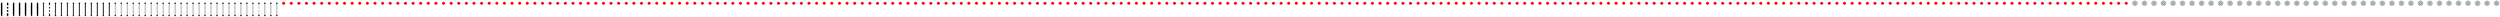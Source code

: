graph G {
A0523800 -- A0523800B[penwidth=5]
A0523800 [
pos ="419.04,0"
		
width=0.05
		fixedsize=true
 style=filled

		color=black
		shape=circle

		label=""

		]

		A0523800B [

pos ="419.04,6400" 

		
width=0.05
		fixedsize=true
 style=filled

		color=black
		shape=circle

		label=""

		]

		A0041301 -- A0041301B[penwidth=5][style=dashed]
A0041301 [
pos ="33.04,0"
		
width=0.05
		fixedsize=true
 style=filled

		color=black
		shape=circle

		label=""

		]

		A0041301B [

pos ="33.04,6400" 

		
width=0.05
		fixedsize=true
 style=filled

		color=black
		shape=circle

		label=""

		]

		A1860800 -- A1860800B [penwidth=5]
A1860800 [
pos ="0,688.64"
		
width=0.05
		fixedsize=true
 style=filled

		color=black
		shape=circle

		label=""

		]

		A1860800B [

pos ="6400,688.64"
		width=0.05
		fixedsize=true
 style=filled

		color=black
		shape=circle

		label=""

		]

		A119200 -- A119200B [penwidth=5]
A119200 [
pos ="0,153.6"
		
width=0.05
		fixedsize=true
 style=filled

		color=black
		shape=circle

		label=""

		]

		A119200B [

pos ="6400,153.6"
		width=0.05
		fixedsize=true
 style=filled

		color=black
		shape=circle

		label=""

		]

		A150600 -- A150600B [penwidth=5]
A150600 [
pos ="0,404.8"
		
width=0.05
		fixedsize=true
 style=filled

		color=black
		shape=circle

		label=""

		]

		A150600B [

pos ="6400,404.8"
		width=0.05
		fixedsize=true
 style=filled

		color=black
		shape=circle

		label=""

		]

		A1238500 -- A1238500B [penwidth=5]
A1238500 [
pos ="0,190.8"
		
width=0.05
		fixedsize=true
 style=filled

		color=black
		shape=circle

		label=""

		]

		A1238500B [

pos ="6400,190.8"
		width=0.05
		fixedsize=true
 style=filled

		color=black
		shape=circle

		label=""

		]

		A0153500 -- A0153500B[penwidth=5]
A0153500 [
pos ="122.8,0"
		
width=0.05
		fixedsize=true
 style=filled

		color=black
		shape=circle

		label=""

		]

		A0153500B [

pos ="122.8,6400" 

		
width=0.05
		fixedsize=true
 style=filled

		color=black
		shape=circle

		label=""

		]

		A1307610 -- A1307610B [penwidth=3]
A1307610 [
pos ="0,246.08"
		
width=0.05
		fixedsize=true
 style=filled

		color=black
		shape=circle

		label=""

		]

		A1307610B [

pos ="6400,246.08"
		width=0.05
		fixedsize=true
 style=filled

		color=black
		shape=circle

		label=""

		]

		A127971A1 -- A127971a1B [penwidth=3][style=dashed]
A127971A1 [
pos ="0,223.76"
		
width=0.05
		fixedsize=true
 style=filled

		color=black
		shape=circle

		label=""

		]

		A127971a1B [

pos ="6400,223.76"
		width=0.05
		fixedsize=true
 style=filled

		color=black
		shape=circle

		label=""

		]

		A0173510 -- A0173510B[penwidth=3]
A0173510 [
pos ="138.8,0"
		
width=0.05
		fixedsize=true
 style=filled

		color=black
		shape=circle

		label=""

		]

		A0173510B [

pos ="138.8,6400" 

		
width=0.05
		fixedsize=true
 style=filled

		color=black
		shape=circle

		label=""

		]

		A1772810 -- A1772810B [penwidth=3]
A1772810 [
pos ="0,618.24"
		
width=0.05
		fixedsize=true
 style=filled

		color=black
		shape=circle

		label=""

		]

		A1772810B [

pos ="6400,618.24"
		width=0.05
		fixedsize=true
 style=filled

		color=black
		shape=circle

		label=""

		]

		A1542210 -- A1542210B [penwidth=3]
A1542210 [
pos ="0,433.76"
		
width=0.05
		fixedsize=true
 style=filled

		color=black
		shape=circle

		label=""

		]

		A1542210B [

pos ="6400,433.76"
		width=0.05
		fixedsize=true
 style=filled

		color=black
		shape=circle

		label=""

		]

		A0482710 -- A0482710B[penwidth=3]
A0482710 [
pos ="386.16,0"
		
width=0.05
		fixedsize=true
 style=filled

		color=black
		shape=circle

		label=""

		]

		A0482710B [

pos ="386.16,6400" 

		
width=0.05
		fixedsize=true
 style=filled

		color=black
		shape=circle

		label=""

		]

		A1146510 -- A1146510B [penwidth=3]
A1146510 [
pos ="0,117.2"
		
width=0.05
		fixedsize=true
 style=filled

		color=black
		shape=circle

		label=""

		]

		A1146510B [

pos ="6400,117.2"
		width=0.05
		fixedsize=true
 style=filled

		color=black
		shape=circle

		label=""

		]

		A0414310 -- A0414310B[penwidth=3]
A0414310 [
pos ="331.44,0"
		
width=0.05
		fixedsize=true
 style=filled

		color=black
		shape=circle

		label=""

		]

		A0414310B [

pos ="331.44,6400" 

		
width=0.05
		fixedsize=true
 style=filled

		color=black
		shape=circle

		label=""

		]

		A0614310 -- A0614310B[penwidth=3]
A0614310 [
pos ="491.44,0"
		
width=0.05
		fixedsize=true
 style=filled

		color=black
		shape=circle

		label=""

		]

		A0614310B [

pos ="491.44,6400" 

		
width=0.05
		fixedsize=true
 style=filled

		color=black
		shape=circle

		label=""

		]

		A0207510 -- A0207510B[penwidth=3]
A0207510 [
pos ="166.0,0"
		
width=0.05
		fixedsize=true
 style=filled

		color=black
		shape=circle

		label=""

		]

		A0207510B [

pos ="166.0,6400" 

		
width=0.05
		fixedsize=true
 style=filled

		color=black
		shape=circle

		label=""

		]

		A1518210 -- A1518210B [penwidth=3]
A1518210 [
pos ="0,414.56"
		
width=0.05
		fixedsize=true
 style=filled

		color=black
		shape=circle

		label=""

		]

		A1518210B [

pos ="6400,414.56"
		width=0.05
		fixedsize=true
 style=filled

		color=black
		shape=circle

		label=""

		]

		A0671110 -- A0671110B[penwidth=3]
A0671110 [
pos ="536.88,0"
		
width=0.05
		fixedsize=true
 style=filled

		color=black
		shape=circle

		label=""

		]

		A0671110B [

pos ="536.88,6400" 

		
width=0.05
		fixedsize=true
 style=filled

		color=black
		shape=circle

		label=""

		]

		A0402220 -- A0402220B[penwidth=1]
A0402220 [
pos ="321.76,0"
		
width=0.05
		fixedsize=true
 style=filled

		color=black
		shape=circle

		label=""

		]

		A0402220B [

pos ="321.76,6400" 

		
width=0.05
		fixedsize=true
 style=filled

		color=black
		shape=circle

		label=""

		]

		A1618520 -- A1618520B [penwidth=1]
A1618520 [
pos ="0,494.8"
		
width=0.05
		fixedsize=true
 style=filled

		color=black
		shape=circle

		label=""

		]

		A1618520B [

pos ="6400,494.8"
		width=0.05
		fixedsize=true
 style=filled

		color=black
		shape=circle

		label=""

		]

		A0078720 -- A0078720B[penwidth=1]
A0078720 [
pos ="62.96,0"
		
width=0.05
		fixedsize=true
 style=filled

		color=black
		shape=circle

		label=""

		]

		A0078720B [

pos ="62.96,6400" 

		
width=0.05
		fixedsize=true
 style=filled

		color=black
		shape=circle

		label=""

		]

		A1443720 -- A1443720B [penwidth=1]
A1443720 [
pos ="0,354.96"
		
width=0.05
		fixedsize=true
 style=filled

		color=black
		shape=circle

		label=""

		]

		A1443720B [

pos ="6400,354.96"
		width=0.05
		fixedsize=true
 style=filled

		color=black
		shape=circle

		label=""

		]

		A1493920 -- A1493920B [penwidth=1]
A1493920 [
pos ="0,395.12"
		
width=0.05
		fixedsize=true
 style=filled

		color=black
		shape=circle

		label=""

		]

		A1493920B [

pos ="6400,395.12"
		width=0.05
		fixedsize=true
 style=filled

		color=black
		shape=circle

		label=""

		]

		A1631920 -- A1631920B [penwidth=1]
A1631920 [
pos ="0,505.52"
		
width=0.05
		fixedsize=true
 style=filled

		color=black
		shape=circle

		label=""

		]

		A1631920B [

pos ="6400,505.52"
		width=0.05
		fixedsize=true
 style=filled

		color=black
		shape=circle

		label=""

		]

		A1710720 -- A1710720B [penwidth=1]
A1710720 [
pos ="0,568.56"
		
width=0.05
		fixedsize=true
 style=filled

		color=black
		shape=circle

		label=""

		]

		A1710720B [

pos ="6400,568.56"
		width=0.05
		fixedsize=true
 style=filled

		color=black
		shape=circle

		label=""

		]

		A0792120 -- A0792120B[penwidth=1]
A0792120 [
pos ="633.68,0"
		
width=0.05
		fixedsize=true
 style=filled

		color=black
		shape=circle

		label=""

		]

		A0792120B [

pos ="633.68,6400" 

		
width=0.05
		fixedsize=true
 style=filled

		color=black
		shape=circle

		label=""

		]

		A1770920 -- A1770920B [penwidth=1]
A1770920 [
pos ="0,616.72"
		
width=0.05
		fixedsize=true
 style=filled

		color=black
		shape=circle

		label=""

		]

		A1770920B [

pos ="6400,616.72"
		width=0.05
		fixedsize=true
 style=filled

		color=black
		shape=circle

		label=""

		]

		A1820520 -- A1820520B [penwidth=1]
A1820520 [
pos ="0,656.4"
		
width=0.05
		fixedsize=true
 style=filled

		color=black
		shape=circle

		label=""

		]

		A1820520B [

pos ="6400,656.4"
		width=0.05
		fixedsize=true
 style=filled

		color=black
		shape=circle

		label=""

		]

		A0752820 -- A0752820B[penwidth=1]
A0752820 [
pos ="602.24,0"
		
width=0.05
		fixedsize=true
 style=filled

		color=black
		shape=circle

		label=""

		]

		A0752820B [

pos ="602.24,6400" 

		
width=0.05
		fixedsize=true
 style=filled

		color=black
		shape=circle

		label=""

		]

		A0856120 -- A0856120B[penwidth=1]
A0856120 [
pos ="684.88,0"
		
width=0.05
		fixedsize=true
 style=filled

		color=black
		shape=circle

		label=""

		]

		A0856120B [

pos ="684.88,6400" 

		
width=0.05
		fixedsize=true
 style=filled

		color=black
		shape=circle

		label=""

		]

		A0313120 -- A0313120B[penwidth=1]
A0313120 [
pos ="250.48,0"
		
width=0.05
		fixedsize=true
 style=filled

		color=black
		shape=circle

		label=""

		]

		A0313120B [

pos ="250.48,6400" 

		
width=0.05
		fixedsize=true
 style=filled

		color=black
		shape=circle

		label=""

		]

		A1763220 -- A1763220B [penwidth=1]
A1763220 [
pos ="0,610.56"
		
width=0.05
		fixedsize=true
 style=filled

		color=black
		shape=circle

		label=""

		]

		A1763220B [

pos ="6400,610.56"
		width=0.05
		fixedsize=true
 style=filled

		color=black
		shape=circle

		label=""

		]

		A0331920 -- A0331920B[penwidth=1]
A0331920 [
pos ="265.52,0"
		
width=0.05
		fixedsize=true
 style=filled

		color=black
		shape=circle

		label=""

		]

		A0331920B [

pos ="265.52,6400" 

		
width=0.05
		fixedsize=true
 style=filled

		color=black
		shape=circle

		label=""

		]

		A0818820 -- A0818820B[penwidth=1]
A0818820 [
pos ="655.04,0"
		
width=0.05
		fixedsize=true
 style=filled

		color=black
		shape=circle

		label=""

		]

		A0818820B [

pos ="655.04,6400" 

		
width=0.05
		fixedsize=true
 style=filled

		color=black
		shape=circle

		label=""

		]

		A1842520 -- A1842520B [penwidth=1]
A1842520 [
pos ="0,674.0"
		
width=0.05
		fixedsize=true
 style=filled

		color=black
		shape=circle

		label=""

		]

		A1842520B [

pos ="6400,674.0"
		width=0.05
		fixedsize=true
 style=filled

		color=black
		shape=circle

		label=""

		]

		A1598820 -- A1598820B [penwidth=1]
A1598820 [
pos ="0,479.04"
		
width=0.05
		fixedsize=true
 style=filled

		color=black
		shape=circle

		label=""

		]

		A1598820B [

pos ="6400,479.04"
		width=0.05
		fixedsize=true
 style=filled

		color=black
		shape=circle

		label=""

		]

		A0670320 -- A0670320B[penwidth=1]
A0670320 [
pos ="536.24,0"
		
width=0.05
		fixedsize=true
 style=filled

		color=black
		shape=circle

		label=""

		]

		A0670320B [

pos ="536.24,6400" 

		
width=0.05
		fixedsize=true
 style=filled

		color=black
		shape=circle

		label=""

		]

		A0351120 -- A0351120B[penwidth=1]
A0351120 [
pos ="280.88,0"
		
width=0.05
		fixedsize=true
 style=filled

		color=black
		shape=circle

		label=""

		]

		A0351120B [

pos ="280.88,6400" 

		
width=0.05
		fixedsize=true
 style=filled

		color=black
		shape=circle

		label=""

		]

		A1575120 -- A1575120B [penwidth=1]
A1575120 [
pos ="0,460.08"
		
width=0.05
		fixedsize=true
 style=filled

		color=black
		shape=circle

		label=""

		]

		A1575120B [

pos ="6400,460.08"
		width=0.05
		fixedsize=true
 style=filled

		color=black
		shape=circle

		label=""

		]

		A1738520 -- A1738520B [penwidth=1]
A1738520 [
pos ="0,590.8"
		
width=0.05
		fixedsize=true
 style=filled

		color=black
		shape=circle

		label=""

		]

		A1738520B [

pos ="6400,590.8"
		width=0.05
		fixedsize=true
 style=filled

		color=black
		shape=circle

		label=""

		]

		A0535120 -- A0535120B[penwidth=1]
A0535120 [
pos ="428.08,0"
		
width=0.05
		fixedsize=true
 style=filled

		color=black
		shape=circle

		label=""

		]

		A0535120B [

pos ="428.08,6400" 

		
width=0.05
		fixedsize=true
 style=filled

		color=black
		shape=circle

		label=""

		]

		A0809520 -- A0809520B[penwidth=1]
A0809520 [
pos ="647.6,0"
		
width=0.05
		fixedsize=true
 style=filled

		color=black
		shape=circle

		label=""

		]

		A0809520B [

pos ="647.6,6400" 

		
width=0.05
		fixedsize=true
 style=filled

		color=black
		shape=circle

		label=""

		]

		A0210121 -- A0210121B[penwidth=1][style=dashed]
A0210121 [
pos ="168.08,0"
		
width=0.05
		fixedsize=true
 style=filled

		color=black
		shape=circle

		label=""

		]

		A0210121B [

pos ="168.08,6400" 

		
width=0.05
		fixedsize=true
 style=filled

		color=black
		shape=circle

		label=""

		]

		A0297420 -- A0297420B[penwidth=1]
A0297420 [
pos ="237.92,0"
		
width=0.05
		fixedsize=true
 style=filled

		color=black
		shape=circle

		label=""

		]

		A0297420B [

pos ="237.92,6400" 

		
width=0.05
		fixedsize=true
 style=filled

		color=black
		shape=circle

		label=""

		]

		A0205720 -- A0205720B[penwidth=1]
A0205720 [
pos ="164.56,0"
		
width=0.05
		fixedsize=true
 style=filled

		color=black
		shape=circle

		label=""

		]

		A0205720B [

pos ="164.56,6400" 

		
width=0.05
		fixedsize=true
 style=filled

		color=black
		shape=circle

		label=""

		]

		A106520 -- A106520B [penwidth=1]
A106520 [
pos ="0,52.0"
		
width=0.05
		fixedsize=true
 style=filled

		color=black
		shape=circle

		label=""

		]

		A106520B [

pos ="6400,52.0"
		width=0.05
		fixedsize=true
 style=filled

		color=black
		shape=circle

		label=""

		]

		sign8s1887s1070s616 [
pos ="655.04,568.56"
	width=0.14
	fixedsize=true
	style=filled
	color=red
	shape=circle
	label=""
	]

	sign3s3191s920s837 [
pos ="265.52,153.6"
	width=0.14
	fixedsize=true
	style=filled
	color=red
	shape=circle
	label=""
	]

	sign5s2385s4220s681 [
pos ="419.04,433.76"
	width=0.14
	fixedsize=true
	style=filled
	color=red
	shape=circle
	label=""
	]

	sign3s1311s920s68 [
pos ="250.48,153.6"
	width=0.14
	fixedsize=true
	style=filled
	color=red
	shape=circle
	label=""
	]

	sign6s7118s6080s71 [
pos ="536.88,688.64"
	width=0.14
	fixedsize=true
	style=filled
	color=red
	shape=circle
	label=""
	]

	sign7s5286s1850s67 [
pos ="602.24,494.8"
	width=0.14
	fixedsize=true
	style=filled
	color=red
	shape=circle
	label=""
	]

	sign2s0577s7280s753 [
pos ="164.56,618.24"
	width=0.14
	fixedsize=true
	style=filled
	color=red
	shape=circle
	label=""
	]

	sign6s7038s6080s792 [
pos ="536.24,688.64"
	width=0.14
	fixedsize=true
	style=filled
	color=red
	shape=circle
	label=""
	]

	sign8s5613s0760s998 [
pos ="684.88,246.08"
	width=0.14
	fixedsize=true
	style=filled
	color=red
	shape=circle
	label=""
	]

	sign4s1435s1820s712 [
pos ="331.44,414.56"
	width=0.14
	fixedsize=true
	style=filled
	color=red
	shape=circle
	label=""
	]

	sign1s7357s7090s785 [
pos ="138.8,616.72"
	width=0.14
	fixedsize=true
	style=filled
	color=red
	shape=circle
	label=""
	]

	sign7s9212s7970s799 [
pos ="633.68,223.76"
	width=0.14
	fixedsize=true
	style=filled
	color=red
	shape=circle
	label=""
	]

	sign7s5287s3850s892 [
pos ="602.24,590.8"
	width=0.14
	fixedsize=true
	style=filled
	color=red
	shape=circle
	label=""
	]

	sign6s1437s1070s979 [
pos ="491.44,568.56"
	width=0.14
	fixedsize=true
	style=filled
	color=red
	shape=circle
	label=""
	]

	sign2s9741s4650s886 [
pos ="237.92,117.2"
	width=0.14
	fixedsize=true
	style=filled
	color=red
	shape=circle
	label=""
	]

	sign2s1012s3850s675 [
pos ="168.08,190.8"
	width=0.14
	fixedsize=true
	style=filled
	color=red
	shape=circle
	label=""
	]

	sign1s7351s920s836 [
pos ="138.8,153.6"
	width=0.14
	fixedsize=true
	style=filled
	color=red
	shape=circle
	label=""
	]

	sign7s9217s1070s653 [
pos ="633.68,568.56"
	width=0.14
	fixedsize=true
	style=filled
	color=red
	shape=circle
	label=""
	]

	sign3s1317s1070s612 [
pos ="250.48,568.56"
	width=0.14
	fixedsize=true
	style=filled
	color=red
	shape=circle
	label=""
	]

	sign0s4135s1820s605 [
pos ="33.04,414.56"
	width=0.14
	fixedsize=true
	style=filled
	color=red
	shape=circle
	label=""
	]

	sign1s5356s3190s95 [
pos ="122.8,505.52"
	width=0.14
	fixedsize=true
	style=filled
	color=red
	shape=circle
	label=""
	]

	sign3s3198s6080s981 [
pos ="265.52,688.64"
	width=0.14
	fixedsize=true
	style=filled
	color=red
	shape=circle
	label=""
	]

	sign0s4135s4220s6 [
pos ="33.04,433.76"
	width=0.14
	fixedsize=true
	style=filled
	color=red
	shape=circle
	label=""
	]

	sign4s0225s7510s7 [
pos ="321.76,460.08"
	width=0.14
	fixedsize=true
	style=filled
	color=red
	shape=circle
	label=""
	]

	sign3s5110s650s722 [
pos ="280.88,52.0"
	width=0.14
	fixedsize=true
	style=filled
	color=red
	shape=circle
	label=""
	]

	sign2s1013s0760s631 [
pos ="168.08,246.08"
	width=0.14
	fixedsize=true
	style=filled
	color=red
	shape=circle
	label=""
	]

	sign8s0955s1820s828 [
pos ="647.6,414.56"
	width=0.14
	fixedsize=true
	style=filled
	color=red
	shape=circle
	label=""
	]

	sign8s1885s060s75 [
pos ="655.04,404.8"
	width=0.14
	fixedsize=true
	style=filled
	color=red
	shape=circle
	label=""
	]

	sign4s0224s9390s734 [
pos ="321.76,395.12"
	width=0.14
	fixedsize=true
	style=filled
	color=red
	shape=circle
	label=""
	]

	sign2s0750s650s688 [
pos ="166.0,52.0"
	width=0.14
	fixedsize=true
	style=filled
	color=red
	shape=circle
	label=""
	]

	sign6s7118s2050s717 [
pos ="536.88,656.4"
	width=0.14
	fixedsize=true
	style=filled
	color=red
	shape=circle
	label=""
	]

	sign1s5358s4250s895 [
pos ="122.8,674.0"
	width=0.14
	fixedsize=true
	style=filled
	color=red
	shape=circle
	label=""
	]

	sign0s4135s7510s972 [
pos ="33.04,460.08"
	width=0.14
	fixedsize=true
	style=filled
	color=red
	shape=circle
	label=""
	]

	sign2s0751s4650s693 [
pos ="166.0,117.2"
	width=0.14
	fixedsize=true
	style=filled
	color=red
	shape=circle
	label=""
	]

	sign5s2385s9880s823 [
pos ="419.04,479.04"
	width=0.14
	fixedsize=true
	style=filled
	color=red
	shape=circle
	label=""
	]

	sign2s1016s3190s996 [
pos ="168.08,505.52"
	width=0.14
	fixedsize=true
	style=filled
	color=red
	shape=circle
	label=""
	]

	sign5s2382s3850s969 [
pos ="419.04,190.8"
	width=0.14
	fixedsize=true
	style=filled
	color=red
	shape=circle
	label=""
	]

	sign2s9742s3850s98 [
pos ="237.92,190.8"
	width=0.14
	fixedsize=true
	style=filled
	color=red
	shape=circle
	label=""
	]

	sign1s7355s060s625 [
pos ="138.8,404.8"
	width=0.14
	fixedsize=true
	style=filled
	color=red
	shape=circle
	label=""
	]

	sign0s7877s3850s668 [
pos ="62.96,590.8"
	width=0.14
	fixedsize=true
	style=filled
	color=red
	shape=circle
	label=""
	]

	sign3s1317s7090s898 [
pos ="250.48,616.72"
	width=0.14
	fixedsize=true
	style=filled
	color=red
	shape=circle
	label=""
	]

	sign7s9218s4250s805 [
pos ="633.68,674.0"
	width=0.14
	fixedsize=true
	style=filled
	color=red
	shape=circle
	label=""
	]

	sign3s1315s7510s859 [
pos ="250.48,460.08"
	width=0.14
	fixedsize=true
	style=filled
	color=red
	shape=circle
	label=""
	]

	sign3s1318s4250s725 [
pos ="250.48,674.0"
	width=0.14
	fixedsize=true
	style=filled
	color=red
	shape=circle
	label=""
	]

	sign8s1886s1850s63 [
pos ="655.04,494.8"
	width=0.14
	fixedsize=true
	style=filled
	color=red
	shape=circle
	label=""
	]

	sign8s5617s6320s681 [
pos ="684.88,610.56"
	width=0.14
	fixedsize=true
	style=filled
	color=red
	shape=circle
	label=""
	]

	sign2s9746s1850s912 [
pos ="237.92,494.8"
	width=0.14
	fixedsize=true
	style=filled
	color=red
	shape=circle
	label=""
	]

	sign3s3194s9390s938 [
pos ="265.52,395.12"
	width=0.14
	fixedsize=true
	style=filled
	color=red
	shape=circle
	label=""
	]

	sign7s9215s4220s725 [
pos ="633.68,433.76"
	width=0.14
	fixedsize=true
	style=filled
	color=red
	shape=circle
	label=""
	]

	sign7s5288s6080s83 [
pos ="602.24,688.64"
	width=0.14
	fixedsize=true
	style=filled
	color=red
	shape=circle
	label=""
	]

	sign8s1880s650s979 [
pos ="655.04,52.0"
	width=0.14
	fixedsize=true
	style=filled
	color=red
	shape=circle
	label=""
	]

	sign7s9216s3190s862 [
pos ="633.68,505.52"
	width=0.14
	fixedsize=true
	style=filled
	color=red
	shape=circle
	label=""
	]

	sign4s0225s4220s708 [
pos ="321.76,433.76"
	width=0.14
	fixedsize=true
	style=filled
	color=red
	shape=circle
	label=""
	]

	sign2s0757s1070s794 [
pos ="166.0,568.56"
	width=0.14
	fixedsize=true
	style=filled
	color=red
	shape=circle
	label=""
	]

	sign3s5117s7090s895 [
pos ="280.88,616.72"
	width=0.14
	fixedsize=true
	style=filled
	color=red
	shape=circle
	label=""
	]

	sign3s1315s1820s658 [
pos ="250.48,414.56"
	width=0.14
	fixedsize=true
	style=filled
	color=red
	shape=circle
	label=""
	]

	sign2s0755s060s704 [
pos ="166.0,404.8"
	width=0.14
	fixedsize=true
	style=filled
	color=red
	shape=circle
	label=""
	]

	sign2s9742s7970s789 [
pos ="237.92,223.76"
	width=0.14
	fixedsize=true
	style=filled
	color=red
	shape=circle
	label=""
	]

	sign2s0573s0760s922 [
pos ="164.56,246.08"
	width=0.14
	fixedsize=true
	style=filled
	color=red
	shape=circle
	label=""
	]

	sign2s0758s6080s781 [
pos ="166.0,688.64"
	width=0.14
	fixedsize=true
	style=filled
	color=red
	shape=circle
	label=""
	]

	sign8s0952s3850s881 [
pos ="647.6,190.8"
	width=0.14
	fixedsize=true
	style=filled
	color=red
	shape=circle
	label=""
	]

	sign8s5615s7510s608 [
pos ="684.88,460.08"
	width=0.14
	fixedsize=true
	style=filled
	color=red
	shape=circle
	label=""
	]

	sign1s5354s4370s711 [
pos ="122.8,354.96"
	width=0.14
	fixedsize=true
	style=filled
	color=red
	shape=circle
	label=""
	]

	sign6s1437s6320s826 [
pos ="491.44,610.56"
	width=0.14
	fixedsize=true
	style=filled
	color=red
	shape=circle
	label=""
	]

	sign7s9211s4650s868 [
pos ="633.68,117.2"
	width=0.14
	fixedsize=true
	style=filled
	color=red
	shape=circle
	label=""
	]

	sign1s5350s650s844 [
pos ="122.8,52.0"
	width=0.14
	fixedsize=true
	style=filled
	color=red
	shape=circle
	label=""
	]

	sign8s0957s3850s884 [
pos ="647.6,590.8"
	width=0.14
	fixedsize=true
	style=filled
	color=red
	shape=circle
	label=""
	]

	sign3s3195s060s888 [
pos ="265.52,404.8"
	width=0.14
	fixedsize=true
	style=filled
	color=red
	shape=circle
	label=""
	]

	sign3s3197s1070s782 [
pos ="265.52,568.56"
	width=0.14
	fixedsize=true
	style=filled
	color=red
	shape=circle
	label=""
	]

	sign0s7874s9390s669 [
pos ="62.96,395.12"
	width=0.14
	fixedsize=true
	style=filled
	color=red
	shape=circle
	label=""
	]

	sign5s2381s920s921 [
pos ="419.04,153.6"
	width=0.14
	fixedsize=true
	style=filled
	color=red
	shape=circle
	label=""
	]

	sign2s0575s7510s805 [
pos ="164.56,460.08"
	width=0.14
	fixedsize=true
	style=filled
	color=red
	shape=circle
	label=""
	]

	sign7s5284s4370s998 [
pos ="602.24,354.96"
	width=0.14
	fixedsize=true
	style=filled
	color=red
	shape=circle
	label=""
	]

	sign3s3198s2050s718 [
pos ="265.52,656.4"
	width=0.14
	fixedsize=true
	style=filled
	color=red
	shape=circle
	label=""
	]

	sign3s5118s4250s651 [
pos ="280.88,674.0"
	width=0.14
	fixedsize=true
	style=filled
	color=red
	shape=circle
	label=""
	]

	sign7s9214s4370s746 [
pos ="633.68,354.96"
	width=0.14
	fixedsize=true
	style=filled
	color=red
	shape=circle
	label=""
	]

	sign3s5118s6080s886 [
pos ="280.88,688.64"
	width=0.14
	fixedsize=true
	style=filled
	color=red
	shape=circle
	label=""
	]

	sign6s7115s1820s681 [
pos ="536.88,414.56"
	width=0.14
	fixedsize=true
	style=filled
	color=red
	shape=circle
	label=""
	]

	sign5s3516s3190s603 [
pos ="428.08,505.52"
	width=0.14
	fixedsize=true
	style=filled
	color=red
	shape=circle
	label=""
	]

	sign8s1882s7970s925 [
pos ="655.04,223.76"
	width=0.14
	fixedsize=true
	style=filled
	color=red
	shape=circle
	label=""
	]

	sign3s3190s650s869 [
pos ="265.52,52.0"
	width=0.14
	fixedsize=true
	style=filled
	color=red
	shape=circle
	label=""
	]

	sign7s5286s3190s715 [
pos ="602.24,505.52"
	width=0.14
	fixedsize=true
	style=filled
	color=red
	shape=circle
	label=""
	]

	sign3s3197s7280s921 [
pos ="265.52,618.24"
	width=0.14
	fixedsize=true
	style=filled
	color=red
	shape=circle
	label=""
	]

	sign7s5288s4250s993 [
pos ="602.24,674.0"
	width=0.14
	fixedsize=true
	style=filled
	color=red
	shape=circle
	label=""
	]

	sign8s0955s060s619 [
pos ="647.6,404.8"
	width=0.14
	fixedsize=true
	style=filled
	color=red
	shape=circle
	label=""
	]

	sign3s5115s7510s912 [
pos ="280.88,460.08"
	width=0.14
	fixedsize=true
	style=filled
	color=red
	shape=circle
	label=""
	]

	sign0s4138s2050s863 [
pos ="33.04,656.4"
	width=0.14
	fixedsize=true
	style=filled
	color=red
	shape=circle
	label=""
	]

	sign8s0956s3190s969 [
pos ="647.6,505.52"
	width=0.14
	fixedsize=true
	style=filled
	color=red
	shape=circle
	label=""
	]

	sign0s4135s060s769 [
pos ="33.04,404.8"
	width=0.14
	fixedsize=true
	style=filled
	color=red
	shape=circle
	label=""
	]

	sign5s2386s3190s624 [
pos ="419.04,505.52"
	width=0.14
	fixedsize=true
	style=filled
	color=red
	shape=circle
	label=""
	]

	sign6s1435s9880s941 [
pos ="491.44,479.04"
	width=0.14
	fixedsize=true
	style=filled
	color=red
	shape=circle
	label=""
	]

	sign6s7032s7970s826 [
pos ="536.24,223.76"
	width=0.14
	fixedsize=true
	style=filled
	color=red
	shape=circle
	label=""
	]

	sign8s1888s6080s855 [
pos ="655.04,688.64"
	width=0.14
	fixedsize=true
	style=filled
	color=red
	shape=circle
	label=""
	]

	sign0s7874s4370s756 [
pos ="62.96,354.96"
	width=0.14
	fixedsize=true
	style=filled
	color=red
	shape=circle
	label=""
	]

	sign5s3517s6320s918 [
pos ="428.08,610.56"
	width=0.14
	fixedsize=true
	style=filled
	color=red
	shape=circle
	label=""
	]

	sign5s2384s4370s81 [
pos ="419.04,354.96"
	width=0.14
	fixedsize=true
	style=filled
	color=red
	shape=circle
	label=""
	]

	sign5s3517s3850s889 [
pos ="428.08,590.8"
	width=0.14
	fixedsize=true
	style=filled
	color=red
	shape=circle
	label=""
	]

	sign8s1883s0760s751 [
pos ="655.04,246.08"
	width=0.14
	fixedsize=true
	style=filled
	color=red
	shape=circle
	label=""
	]

	sign0s4138s6080s641 [
pos ="33.04,688.64"
	width=0.14
	fixedsize=true
	style=filled
	color=red
	shape=circle
	label=""
	]

	sign1s7358s2050s719 [
pos ="138.8,656.4"
	width=0.14
	fixedsize=true
	style=filled
	color=red
	shape=circle
	label=""
	]

	sign1s7352s3850s642 [
pos ="138.8,190.8"
	width=0.14
	fixedsize=true
	style=filled
	color=red
	shape=circle
	label=""
	]

	sign1s7357s1070s605 [
pos ="138.8,568.56"
	width=0.14
	fixedsize=true
	style=filled
	color=red
	shape=circle
	label=""
	]

	sign3s1317s7280s916 [
pos ="250.48,618.24"
	width=0.14
	fixedsize=true
	style=filled
	color=red
	shape=circle
	label=""
	]

	sign2s0577s6320s72 [
pos ="164.56,610.56"
	width=0.14
	fixedsize=true
	style=filled
	color=red
	shape=circle
	label=""
	]

	sign8s5617s1070s849 [
pos ="684.88,568.56"
	width=0.14
	fixedsize=true
	style=filled
	color=red
	shape=circle
	label=""
	]

	sign2s1017s7090s899 [
pos ="168.08,616.72"
	width=0.14
	fixedsize=true
	style=filled
	color=red
	shape=circle
	label=""
	]

	sign4s1435s9880s913 [
pos ="331.44,479.04"
	width=0.14
	fixedsize=true
	style=filled
	color=red
	shape=circle
	label=""
	]

	sign6s7114s4370s949 [
pos ="536.88,354.96"
	width=0.14
	fixedsize=true
	style=filled
	color=red
	shape=circle
	label=""
	]

	sign3s1316s3190s802 [
pos ="250.48,505.52"
	width=0.14
	fixedsize=true
	style=filled
	color=red
	shape=circle
	label=""
	]

	sign6s7117s6320s612 [
pos ="536.88,610.56"
	width=0.14
	fixedsize=true
	style=filled
	color=red
	shape=circle
	label=""
	]

	sign1s7351s4650s632 [
pos ="138.8,117.2"
	width=0.14
	fixedsize=true
	style=filled
	color=red
	shape=circle
	label=""
	]

	sign3s5116s3190s617 [
pos ="280.88,505.52"
	width=0.14
	fixedsize=true
	style=filled
	color=red
	shape=circle
	label=""
	]

	sign4s1437s7280s779 [
pos ="331.44,618.24"
	width=0.14
	fixedsize=true
	style=filled
	color=red
	shape=circle
	label=""
	]

	sign2s0756s1850s668 [
pos ="166.0,494.8"
	width=0.14
	fixedsize=true
	style=filled
	color=red
	shape=circle
	label=""
	]

	sign8s5618s4250s901 [
pos ="684.88,674.0"
	width=0.14
	fixedsize=true
	style=filled
	color=red
	shape=circle
	label=""
	]

	sign6s7113s0760s662 [
pos ="536.88,246.08"
	width=0.14
	fixedsize=true
	style=filled
	color=red
	shape=circle
	label=""
	]

	sign8s1884s4370s785 [
pos ="655.04,354.96"
	width=0.14
	fixedsize=true
	style=filled
	color=red
	shape=circle
	label=""
	]

	sign0s7875s060s617 [
pos ="62.96,404.8"
	width=0.14
	fixedsize=true
	style=filled
	color=red
	shape=circle
	label=""
	]

	sign7s5283s0760s895 [
pos ="602.24,246.08"
	width=0.14
	fixedsize=true
	style=filled
	color=red
	shape=circle
	label=""
	]

	sign1s7356s3190s918 [
pos ="138.8,505.52"
	width=0.14
	fixedsize=true
	style=filled
	color=red
	shape=circle
	label=""
	]

	sign1s5357s7280s881 [
pos ="122.8,618.24"
	width=0.14
	fixedsize=true
	style=filled
	color=red
	shape=circle
	label=""
	]

	sign8s1884s9390s797 [
pos ="655.04,395.12"
	width=0.14
	fixedsize=true
	style=filled
	color=red
	shape=circle
	label=""
	]

	sign8s1881s920s987 [
pos ="655.04,153.6"
	width=0.14
	fixedsize=true
	style=filled
	color=red
	shape=circle
	label=""
	]

	sign2s9747s6320s682 [
pos ="237.92,610.56"
	width=0.14
	fixedsize=true
	style=filled
	color=red
	shape=circle
	label=""
	]

	sign8s1887s7090s866 [
pos ="655.04,616.72"
	width=0.14
	fixedsize=true
	style=filled
	color=red
	shape=circle
	label=""
	]

	sign7s5280s650s752 [
pos ="602.24,52.0"
	width=0.14
	fixedsize=true
	style=filled
	color=red
	shape=circle
	label=""
	]

	sign6s1435s7510s636 [
pos ="491.44,460.08"
	width=0.14
	fixedsize=true
	style=filled
	color=red
	shape=circle
	label=""
	]

	sign4s0226s3190s862 [
pos ="321.76,505.52"
	width=0.14
	fixedsize=true
	style=filled
	color=red
	shape=circle
	label=""
	]

	sign0s7871s920s637 [
pos ="62.96,153.6"
	width=0.14
	fixedsize=true
	style=filled
	color=red
	shape=circle
	label=""
	]

	sign6s7117s7090s807 [
pos ="536.88,616.72"
	width=0.14
	fixedsize=true
	style=filled
	color=red
	shape=circle
	label=""
	]

	sign4s0222s7970s961 [
pos ="321.76,223.76"
	width=0.14
	fixedsize=true
	style=filled
	color=red
	shape=circle
	label=""
	]

	sign6s7037s7280s633 [
pos ="536.24,618.24"
	width=0.14
	fixedsize=true
	style=filled
	color=red
	shape=circle
	label=""
	]

	sign2s0574s4370s846 [
pos ="164.56,354.96"
	width=0.14
	fixedsize=true
	style=filled
	color=red
	shape=circle
	label=""
	]

	sign5s3518s2050s748 [
pos ="428.08,656.4"
	width=0.14
	fixedsize=true
	style=filled
	color=red
	shape=circle
	label=""
	]

	sign5s3516s1850s635 [
pos ="428.08,494.8"
	width=0.14
	fixedsize=true
	style=filled
	color=red
	shape=circle
	label=""
	]

	sign7s9215s7510s675 [
pos ="633.68,460.08"
	width=0.14
	fixedsize=true
	style=filled
	color=red
	shape=circle
	label=""
	]

	sign6s7117s1070s919 [
pos ="536.88,568.56"
	width=0.14
	fixedsize=true
	style=filled
	color=red
	shape=circle
	label=""
	]

	sign3s3196s3190s866 [
pos ="265.52,505.52"
	width=0.14
	fixedsize=true
	style=filled
	color=red
	shape=circle
	label=""
	]

	sign6s7118s4250s68 [
pos ="536.88,674.0"
	width=0.14
	fixedsize=true
	style=filled
	color=red
	shape=circle
	label=""
	]

	sign1s7354s4370s682 [
pos ="138.8,354.96"
	width=0.14
	fixedsize=true
	style=filled
	color=red
	shape=circle
	label=""
	]

	sign3s5113s0760s987 [
pos ="280.88,246.08"
	width=0.14
	fixedsize=true
	style=filled
	color=red
	shape=circle
	label=""
	]

	sign6s1437s7090s678 [
pos ="491.44,616.72"
	width=0.14
	fixedsize=true
	style=filled
	color=red
	shape=circle
	label=""
	]

	sign4s8276s3190s647 [
pos ="386.16,505.52"
	width=0.14
	fixedsize=true
	style=filled
	color=red
	shape=circle
	label=""
	]

	sign7s5281s4650s668 [
pos ="602.24,117.2"
	width=0.14
	fixedsize=true
	style=filled
	color=red
	shape=circle
	label=""
	]

	sign3s1316s1850s907 [
pos ="250.48,494.8"
	width=0.14
	fixedsize=true
	style=filled
	color=red
	shape=circle
	label=""
	]

	sign4s8271s920s788 [
pos ="386.16,153.6"
	width=0.14
	fixedsize=true
	style=filled
	color=red
	shape=circle
	label=""
	]

	sign0s4135s9880s753 [
pos ="33.04,479.04"
	width=0.14
	fixedsize=true
	style=filled
	color=red
	shape=circle
	label=""
	]

	sign8s1885s4220s829 [
pos ="655.04,433.76"
	width=0.14
	fixedsize=true
	style=filled
	color=red
	shape=circle
	label=""
	]

	sign2s0575s1820s841 [
pos ="164.56,414.56"
	width=0.14
	fixedsize=true
	style=filled
	color=red
	shape=circle
	label=""
	]

	sign4s1434s9390s668 [
pos ="331.44,395.12"
	width=0.14
	fixedsize=true
	style=filled
	color=red
	shape=circle
	label=""
	]

	sign6s1431s4650s869 [
pos ="491.44,117.2"
	width=0.14
	fixedsize=true
	style=filled
	color=red
	shape=circle
	label=""
	]

	sign4s0228s6080s863 [
pos ="321.76,688.64"
	width=0.14
	fixedsize=true
	style=filled
	color=red
	shape=circle
	label=""
	]

	sign5s2387s7090s682 [
pos ="419.04,616.72"
	width=0.14
	fixedsize=true
	style=filled
	color=red
	shape=circle
	label=""
	]

	sign1s5356s1850s75 [
pos ="122.8,494.8"
	width=0.14
	fixedsize=true
	style=filled
	color=red
	shape=circle
	label=""
	]

	sign2s0574s9390s767 [
pos ="164.56,395.12"
	width=0.14
	fixedsize=true
	style=filled
	color=red
	shape=circle
	label=""
	]

	sign3s3196s1850s609 [
pos ="265.52,494.8"
	width=0.14
	fixedsize=true
	style=filled
	color=red
	shape=circle
	label=""
	]

	sign5s3511s920s854 [
pos ="428.08,153.6"
	width=0.14
	fixedsize=true
	style=filled
	color=red
	shape=circle
	label=""
	]

	sign6s1438s2050s847 [
pos ="491.44,656.4"
	width=0.14
	fixedsize=true
	style=filled
	color=red
	shape=circle
	label=""
	]

	sign3s5118s2050s995 [
pos ="280.88,656.4"
	width=0.14
	fixedsize=true
	style=filled
	color=red
	shape=circle
	label=""
	]

	sign6s7031s4650s702 [
pos ="536.24,117.2"
	width=0.14
	fixedsize=true
	style=filled
	color=red
	shape=circle
	label=""
	]

	sign2s0571s4650s909 [
pos ="164.56,117.2"
	width=0.14
	fixedsize=true
	style=filled
	color=red
	shape=circle
	label=""
	]

	sign4s1437s1070s987 [
pos ="331.44,568.56"
	width=0.14
	fixedsize=true
	style=filled
	color=red
	shape=circle
	label=""
	]

	sign4s8275s9880s921 [
pos ="386.16,479.04"
	width=0.14
	fixedsize=true
	style=filled
	color=red
	shape=circle
	label=""
	]

	sign5s3517s1070s89 [
pos ="428.08,568.56"
	width=0.14
	fixedsize=true
	style=filled
	color=red
	shape=circle
	label=""
	]

	sign3s5111s920s921 [
pos ="280.88,153.6"
	width=0.14
	fixedsize=true
	style=filled
	color=red
	shape=circle
	label=""
	]

	sign0s7878s2050s942 [
pos ="62.96,656.4"
	width=0.14
	fixedsize=true
	style=filled
	color=red
	shape=circle
	label=""
	]

	sign3s3195s9880s83 [
pos ="265.52,479.04"
	width=0.14
	fixedsize=true
	style=filled
	color=red
	shape=circle
	label=""
	]

	sign7s5287s7280s603 [
pos ="602.24,618.24"
	width=0.14
	fixedsize=true
	style=filled
	color=red
	shape=circle
	label=""
	]

	sign5s2388s4250s891 [
pos ="419.04,674.0"
	width=0.14
	fixedsize=true
	style=filled
	color=red
	shape=circle
	label=""
	]

	sign2s1017s7280s817 [
pos ="168.08,618.24"
	width=0.14
	fixedsize=true
	style=filled
	color=red
	shape=circle
	label=""
	]

	sign5s2383s0760s949 [
pos ="419.04,246.08"
	width=0.14
	fixedsize=true
	style=filled
	color=red
	shape=circle
	label=""
	]

	sign4s0221s4650s775 [
pos ="321.76,117.2"
	width=0.14
	fixedsize=true
	style=filled
	color=red
	shape=circle
	label=""
	]

	sign2s1017s3850s849 [
pos ="168.08,590.8"
	width=0.14
	fixedsize=true
	style=filled
	color=red
	shape=circle
	label=""
	]

	sign2s0755s1820s819 [
pos ="166.0,414.56"
	width=0.14
	fixedsize=true
	style=filled
	color=red
	shape=circle
	label=""
	]

	sign3s3195s1820s838 [
pos ="265.52,414.56"
	width=0.14
	fixedsize=true
	style=filled
	color=red
	shape=circle
	label=""
	]

	sign6s7035s4220s715 [
pos ="536.24,433.76"
	width=0.14
	fixedsize=true
	style=filled
	color=red
	shape=circle
	label=""
	]

	sign6s7034s9390s964 [
pos ="536.24,395.12"
	width=0.14
	fixedsize=true
	style=filled
	color=red
	shape=circle
	label=""
	]

	sign2s0577s1070s83 [
pos ="164.56,568.56"
	width=0.14
	fixedsize=true
	style=filled
	color=red
	shape=circle
	label=""
	]

	sign1s7358s4250s75 [
pos ="138.8,674.0"
	width=0.14
	fixedsize=true
	style=filled
	color=red
	shape=circle
	label=""
	]

	sign7s5287s7090s651 [
pos ="602.24,616.72"
	width=0.14
	fixedsize=true
	style=filled
	color=red
	shape=circle
	label=""
	]

	sign2s9748s4250s653 [
pos ="237.92,674.0"
	width=0.14
	fixedsize=true
	style=filled
	color=red
	shape=circle
	label=""
	]

	sign4s1432s7970s65 [
pos ="331.44,223.76"
	width=0.14
	fixedsize=true
	style=filled
	color=red
	shape=circle
	label=""
	]

	sign3s3192s3850s906 [
pos ="265.52,190.8"
	width=0.14
	fixedsize=true
	style=filled
	color=red
	shape=circle
	label=""
	]

	sign0s4132s7970s911 [
pos ="33.04,223.76"
	width=0.14
	fixedsize=true
	style=filled
	color=red
	shape=circle
	label=""
	]

	sign6s7116s1850s657 [
pos ="536.88,494.8"
	width=0.14
	fixedsize=true
	style=filled
	color=red
	shape=circle
	label=""
	]

	sign2s9740s650s837 [
pos ="237.92,52.0"
	width=0.14
	fixedsize=true
	style=filled
	color=red
	shape=circle
	label=""
	]

	sign1s7355s9880s805 [
pos ="138.8,479.04"
	width=0.14
	fixedsize=true
	style=filled
	color=red
	shape=circle
	label=""
	]

	sign2s9744s4370s931 [
pos ="237.92,354.96"
	width=0.14
	fixedsize=true
	style=filled
	color=red
	shape=circle
	label=""
	]

	sign8s0958s4250s711 [
pos ="647.6,674.0"
	width=0.14
	fixedsize=true
	style=filled
	color=red
	shape=circle
	label=""
	]

	sign0s4131s920s98 [
pos ="33.04,153.6"
	width=0.14
	fixedsize=true
	style=filled
	color=red
	shape=circle
	label=""
	]

	sign2s0751s920s791 [
pos ="166.0,153.6"
	width=0.14
	fixedsize=true
	style=filled
	color=red
	shape=circle
	label=""
	]

	sign0s4132s3850s98 [
pos ="33.04,190.8"
	width=0.14
	fixedsize=true
	style=filled
	color=red
	shape=circle
	label=""
	]

	sign2s0578s4250s919 [
pos ="164.56,674.0"
	width=0.14
	fixedsize=true
	style=filled
	color=red
	shape=circle
	label=""
	]

	sign1s5353s0760s76 [
pos ="122.8,246.08"
	width=0.14
	fixedsize=true
	style=filled
	color=red
	shape=circle
	label=""
	]

	sign7s5287s6320s992 [
pos ="602.24,610.56"
	width=0.14
	fixedsize=true
	style=filled
	color=red
	shape=circle
	label=""
	]

	sign8s0951s4650s873 [
pos ="647.6,117.2"
	width=0.14
	fixedsize=true
	style=filled
	color=red
	shape=circle
	label=""
	]

	sign6s7036s1850s633 [
pos ="536.24,494.8"
	width=0.14
	fixedsize=true
	style=filled
	color=red
	shape=circle
	label=""
	]

	sign4s1437s3850s897 [
pos ="331.44,590.8"
	width=0.14
	fixedsize=true
	style=filled
	color=red
	shape=circle
	label=""
	]

	sign3s1315s4220s696 [
pos ="250.48,433.76"
	width=0.14
	fixedsize=true
	style=filled
	color=red
	shape=circle
	label=""
	]

	sign6s7115s7510s745 [
pos ="536.88,460.08"
	width=0.14
	fixedsize=true
	style=filled
	color=red
	shape=circle
	label=""
	]

	sign4s8274s4370s976 [
pos ="386.16,354.96"
	width=0.14
	fixedsize=true
	style=filled
	color=red
	shape=circle
	label=""
	]

	sign2s9741s920s757 [
pos ="237.92,153.6"
	width=0.14
	fixedsize=true
	style=filled
	color=red
	shape=circle
	label=""
	]

	sign8s5615s4220s867 [
pos ="684.88,433.76"
	width=0.14
	fixedsize=true
	style=filled
	color=red
	shape=circle
	label=""
	]

	sign2s9748s6080s989 [
pos ="237.92,688.64"
	width=0.14
	fixedsize=true
	style=filled
	color=red
	shape=circle
	label=""
	]

	sign5s3515s1820s891 [
pos ="428.08,414.56"
	width=0.14
	fixedsize=true
	style=filled
	color=red
	shape=circle
	label=""
	]

	sign2s0575s4220s998 [
pos ="164.56,433.76"
	width=0.14
	fixedsize=true
	style=filled
	color=red
	shape=circle
	label=""
	]

	sign2s9748s2050s713 [
pos ="237.92,656.4"
	width=0.14
	fixedsize=true
	style=filled
	color=red
	shape=circle
	label=""
	]

	sign6s1438s4250s82 [
pos ="491.44,674.0"
	width=0.14
	fixedsize=true
	style=filled
	color=red
	shape=circle
	label=""
	]

	sign7s5285s9880s698 [
pos ="602.24,479.04"
	width=0.14
	fixedsize=true
	style=filled
	color=red
	shape=circle
	label=""
	]

	sign5s2388s2050s851 [
pos ="419.04,656.4"
	width=0.14
	fixedsize=true
	style=filled
	color=red
	shape=circle
	label=""
	]

	sign2s1011s920s887 [
pos ="168.08,153.6"
	width=0.14
	fixedsize=true
	style=filled
	color=red
	shape=circle
	label=""
	]

	sign6s7034s4370s933 [
pos ="536.24,354.96"
	width=0.14
	fixedsize=true
	style=filled
	color=red
	shape=circle
	label=""
	]

	sign2s0575s060s633 [
pos ="164.56,404.8"
	width=0.14
	fixedsize=true
	style=filled
	color=red
	shape=circle
	label=""
	]

	sign4s0224s4370s793 [
pos ="321.76,354.96"
	width=0.14
	fixedsize=true
	style=filled
	color=red
	shape=circle
	label=""
	]

	sign2s0752s7970s858 [
pos ="166.0,223.76"
	width=0.14
	fixedsize=true
	style=filled
	color=red
	shape=circle
	label=""
	]

	sign0s4133s0760s698 [
pos ="33.04,246.08"
	width=0.14
	fixedsize=true
	style=filled
	color=red
	shape=circle
	label=""
	]

	sign8s1885s9880s693 [
pos ="655.04,479.04"
	width=0.14
	fixedsize=true
	style=filled
	color=red
	shape=circle
	label=""
	]

	sign3s5117s7280s616 [
pos ="280.88,618.24"
	width=0.14
	fixedsize=true
	style=filled
	color=red
	shape=circle
	label=""
	]

	sign7s5281s920s906 [
pos ="602.24,153.6"
	width=0.14
	fixedsize=true
	style=filled
	color=red
	shape=circle
	label=""
	]

	sign2s0757s6320s759 [
pos ="166.0,610.56"
	width=0.14
	fixedsize=true
	style=filled
	color=red
	shape=circle
	label=""
	]

	sign4s1438s4250s657 [
pos ="331.44,674.0"
	width=0.14
	fixedsize=true
	style=filled
	color=red
	shape=circle
	label=""
	]

	sign0s4130s650s955 [
pos ="33.04,52.0"
	width=0.14
	fixedsize=true
	style=filled
	color=red
	shape=circle
	label=""
	]

	sign1s7350s650s811 [
pos ="138.8,52.0"
	width=0.14
	fixedsize=true
	style=filled
	color=red
	shape=circle
	label=""
	]

	sign7s9216s1850s906 [
pos ="633.68,494.8"
	width=0.14
	fixedsize=true
	style=filled
	color=red
	shape=circle
	label=""
	]

	sign2s1014s9390s828 [
pos ="168.08,395.12"
	width=0.14
	fixedsize=true
	style=filled
	color=red
	shape=circle
	label=""
	]

	sign1s5354s9390s651 [
pos ="122.8,395.12"
	width=0.14
	fixedsize=true
	style=filled
	color=red
	shape=circle
	label=""
	]

	sign1s5357s6320s761 [
pos ="122.8,610.56"
	width=0.14
	fixedsize=true
	style=filled
	color=red
	shape=circle
	label=""
	]

	sign1s7355s1820s934 [
pos ="138.8,414.56"
	width=0.14
	fixedsize=true
	style=filled
	color=red
	shape=circle
	label=""
	]

	sign6s7032s3850s882 [
pos ="536.24,190.8"
	width=0.14
	fixedsize=true
	style=filled
	color=red
	shape=circle
	label=""
	]

	sign2s0576s1850s916 [
pos ="164.56,494.8"
	width=0.14
	fixedsize=true
	style=filled
	color=red
	shape=circle
	label=""
	]

	sign5s2387s3850s701 [
pos ="419.04,590.8"
	width=0.14
	fixedsize=true
	style=filled
	color=red
	shape=circle
	label=""
	]

	sign2s0756s3190s972 [
pos ="166.0,505.52"
	width=0.14
	fixedsize=true
	style=filled
	color=red
	shape=circle
	label=""
	]

	sign2s1010s650s766 [
pos ="168.08,52.0"
	width=0.14
	fixedsize=true
	style=filled
	color=red
	shape=circle
	label=""
	]

	sign8s0952s7970s852 [
pos ="647.6,223.76"
	width=0.14
	fixedsize=true
	style=filled
	color=red
	shape=circle
	label=""
	]

	sign2s9743s0760s6 [
pos ="237.92,246.08"
	width=0.14
	fixedsize=true
	style=filled
	color=red
	shape=circle
	label=""
	]

	sign8s5617s3850s956 [
pos ="684.88,590.8"
	width=0.14
	fixedsize=true
	style=filled
	color=red
	shape=circle
	label=""
	]

	sign4s0225s9880s649 [
pos ="321.76,479.04"
	width=0.14
	fixedsize=true
	style=filled
	color=red
	shape=circle
	label=""
	]

	sign4s8275s060s995 [
pos ="386.16,404.8"
	width=0.14
	fixedsize=true
	style=filled
	color=red
	shape=circle
	label=""
	]

	sign4s1436s1850s848 [
pos ="331.44,494.8"
	width=0.14
	fixedsize=true
	style=filled
	color=red
	shape=circle
	label=""
	]

	sign2s0575s9880s784 [
pos ="164.56,479.04"
	width=0.14
	fixedsize=true
	style=filled
	color=red
	shape=circle
	label=""
	]

	sign3s3192s7970s868 [
pos ="265.52,223.76"
	width=0.14
	fixedsize=true
	style=filled
	color=red
	shape=circle
	label=""
	]

	sign6s7036s3190s815 [
pos ="536.24,505.52"
	width=0.14
	fixedsize=true
	style=filled
	color=red
	shape=circle
	label=""
	]

	sign2s0753s0760s972 [
pos ="166.0,246.08"
	width=0.14
	fixedsize=true
	style=filled
	color=red
	shape=circle
	label=""
	]

	A7C6450C6570C910C93959C488 [
pos ="611.6,52.56"
	width=0.12
	fixedsize=true
	style=filled
	fillcolor="#9ACEEB"
	shape=doublecircle

	label=""
	]

	A0C6026C6280C930C90461C044 [
pos ="48.16,530.24"
	width=0.12
	fixedsize=true
	style=filled
	fillcolor="#9ACEEB"
	shape=doublecircle

	label=""
	]

	A5C9793C2681C5921C66861C01 [
pos ="478.32,261.44"
	width=0.12
	fixedsize=true
	style=filled
	fillcolor="#9ACEEB"
	shape=doublecircle

	label=""
	]

	A6C2054C770C760C83758C791 [
pos ="496.4,381.6"
	width=0.12
	fixedsize=true
	style=filled
	fillcolor="#9ACEEB"
	shape=doublecircle

	label=""
	]

	A4C7555C4160C7730C7362C836 [
pos ="380.4,433.28"
	width=0.12
	fixedsize=true
	style=filled
	fillcolor="#9ACEEB"
	shape=doublecircle

	label=""
	]

	A3C7720C5530C9811C03661C689 [
pos ="301.76,44.24"
	width=0.12
	fixedsize=true
	style=filled
	fillcolor="#9ACEEB"
	shape=doublecircle

	label=""
	]

	A0C9214C9540C9050C8156C833 [
pos ="73.68,396.32"
	width=0.12
	fixedsize=true
	style=filled
	fillcolor="#9ACEEB"
	shape=doublecircle

	label=""
	]

	A0C568C1330C6140C66456C245 [
pos ="44.8,650.64"
	width=0.12
	fixedsize=true
	style=filled
	fillcolor="#9ACEEB"
	shape=doublecircle

	label=""
	]

	A5C2815C4890C3580C35162C302 [
pos ="422.48,439.12"
	width=0.12
	fixedsize=true
	style=filled
	fillcolor="#9ACEEB"
	shape=doublecircle

	label=""
	]

	A1C3071C0411C1061C22962C319 [
pos ="104.56,83.28"
	width=0.12
	fixedsize=true
	style=filled
	fillcolor="#9ACEEB"
	shape=doublecircle

	label=""
	]

	A7C4858C3190C8490C85960C77 [
pos ="598.8,665.52"
	width=0.12
	fixedsize=true
	style=filled
	fillcolor="#9ACEEB"
	shape=doublecircle

	label=""
	]

	A5C8244C3511C5911C63359C304 [
pos ="465.92,348.08"
	width=0.12
	fixedsize=true
	style=filled
	fillcolor="#9ACEEB"
	shape=doublecircle

	label=""
	]

	A1C2788C2840C830C77955C206 [
pos ="102.24,662.72"
	width=0.12
	fixedsize=true
	style=filled
	fillcolor="#9ACEEB"
	shape=doublecircle

	label=""
	]

	A1C7051C380C90C8559C226 [
pos ="136.4,110.4"
	width=0.12
	fixedsize=true
	style=filled
	fillcolor="#9ACEEB"
	shape=doublecircle

	label=""
	]

	A1C5361C4740C5190C50462C38 [
pos ="122.88,117.92"
	width=0.12
	fixedsize=true
	style=filled
	fillcolor="#9ACEEB"
	shape=doublecircle

	label=""
	]

	A7C9353C9941C4021C50157C04 [
pos ="634.8,319.52"
	width=0.12
	fixedsize=true
	style=filled
	fillcolor="#9ACEEB"
	shape=doublecircle

	label=""
	]

	A1C3580C341C1081C10759C865 [
pos ="108.64,27.2"
	width=0.12
	fixedsize=true
	style=filled
	fillcolor="#9ACEEB"
	shape=doublecircle

	label=""
	]

	A6C9330C4821C1591C1864C735 [
pos ="554.64,38.56"
	width=0.12
	fixedsize=true
	style=filled
	fillcolor="#9ACEEB"
	shape=doublecircle

	label=""
	]

	A3C4894C3211C4641C40164C902 [
pos ="279.12,345.68"
	width=0.12
	fixedsize=true
	style=filled
	fillcolor="#9ACEEB"
	shape=doublecircle

	label=""
	]

	A7C7337C3150C4920C52556C38 [
pos ="618.64,585.2"
	width=0.12
	fixedsize=true
	style=filled
	fillcolor="#9ACEEB"
	shape=doublecircle

	label=""
	]

	A6C0552C6010C9280C94857C522 [
pos ="484.4,208.08"
	width=0.12
	fixedsize=true
	style=filled
	fillcolor="#9ACEEB"
	shape=doublecircle

	label=""
	]

	A0C255C3450C4570C48957C297 [
pos ="20.0,427.6"
	width=0.12
	fixedsize=true
	style=filled
	fillcolor="#9ACEEB"
	shape=doublecircle

	label=""
	]

	A3C9471C6950C6840C70156C45 [
pos ="315.76,135.6"
	width=0.12
	fixedsize=true
	style=filled
	fillcolor="#9ACEEB"
	shape=doublecircle

	label=""
	]

	A5C6677C770C9240C95462C269 [
pos ="453.36,621.6"
	width=0.12
	fixedsize=true
	style=filled
	fillcolor="#9ACEEB"
	shape=doublecircle

	label=""
	]

	A1C5041C6090C8840C88158C365 [
pos ="120.32,128.72"
	width=0.12
	fixedsize=true
	style=filled
	fillcolor="#9ACEEB"
	shape=doublecircle

	label=""
	]

	A2C5911C1051C2041C22260C343 [
pos ="207.28,88.4"
	width=0.12
	fixedsize=true
	style=filled
	fillcolor="#9ACEEB"
	shape=doublecircle

	label=""
	]

	A6C3345C1890C6390C62864C437 [
pos ="506.72,415.12"
	width=0.12
	fixedsize=true
	style=filled
	fillcolor="#9ACEEB"
	shape=doublecircle

	label=""
	]

	A7C6886C2390C4310C41556C091 [
pos ="615.04,499.12"
	width=0.12
	fixedsize=true
	style=filled
	fillcolor="#9ACEEB"
	shape=doublecircle

	label=""
	]

	A3C1376C3710C9360C81655C82 [
pos ="250.96,509.68"
	width=0.12
	fixedsize=true
	style=filled
	fillcolor="#9ACEEB"
	shape=doublecircle

	label=""
	]

	A6C4172C6390C7050C72961C593 [
pos ="513.36,211.12"
	width=0.12
	fixedsize=true
	style=filled
	fillcolor="#9ACEEB"
	shape=doublecircle

	label=""
	]

	A5C5436C0380C8390C82557C935 [
pos ="443.44,483.04"
	width=0.12
	fixedsize=true
	style=filled
	fillcolor="#9ACEEB"
	shape=doublecircle

	label=""
	]

	A5C7213C6861C611C62260C702 [
pos ="457.68,294.88"
	width=0.12
	fixedsize=true
	style=filled
	fillcolor="#9ACEEB"
	shape=doublecircle

	label=""
	]

	A3C2456C8360C8360C82558C831 [
pos ="259.6,546.88"
	width=0.12
	fixedsize=true
	style=filled
	fillcolor="#9ACEEB"
	shape=doublecircle

	label=""
	]

	A3C9667C6980C5380C52855C107 [
pos ="317.28,615.84"
	width=0.12
	fixedsize=true
	style=filled
	fillcolor="#9ACEEB"
	shape=doublecircle

	label=""
	]

	A8C2775C0050C4350C39264C432 [
pos ="662.16,400.4"
	width=0.12
	fixedsize=true
	style=filled
	fillcolor="#9ACEEB"
	shape=doublecircle

	label=""
	]

	A4C4731C0211C0681C09858C5 [
pos ="357.84,81.68"
	width=0.12
	fixedsize=true
	style=filled
	fillcolor="#9ACEEB"
	shape=doublecircle

	label=""
	]

	A7C234C1061C6281C66163C075 [
pos ="578.4,328.48"
	width=0.12
	fixedsize=true
	style=filled
	fillcolor="#9ACEEB"
	shape=doublecircle

	label=""
	]

	A4C2777C4690C7550C73257C856 [
pos ="342.16,597.52"
	width=0.12
	fixedsize=true
	style=filled
	fillcolor="#9ACEEB"
	shape=doublecircle

	label=""
	]

	A7C0311C9620C980C95461C38 [
pos ="562.48,156.96"
	width=0.12
	fixedsize=true
	style=filled
	fillcolor="#9ACEEB"
	shape=doublecircle

	label=""
	]

	}
